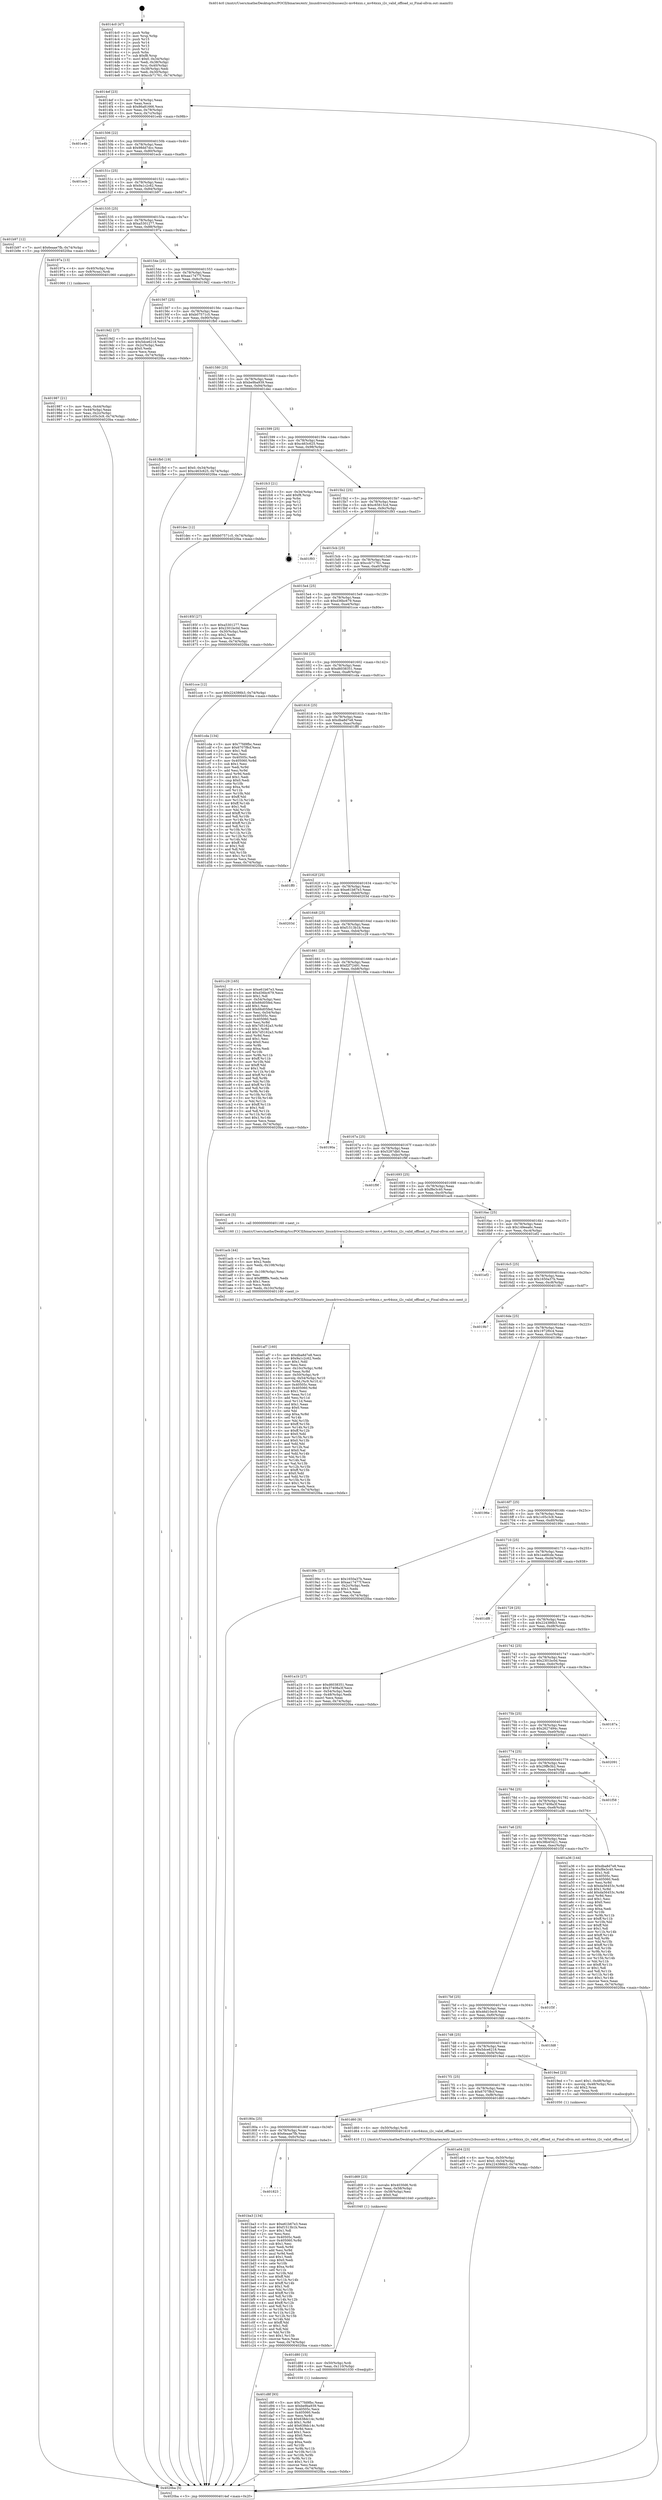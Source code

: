 digraph "0x4014c0" {
  label = "0x4014c0 (/mnt/c/Users/mathe/Desktop/tcc/POCII/binaries/extr_linuxdriversi2cbussesi2c-mv64xxx.c_mv64xxx_i2c_valid_offload_sz_Final-ollvm.out::main(0))"
  labelloc = "t"
  node[shape=record]

  Entry [label="",width=0.3,height=0.3,shape=circle,fillcolor=black,style=filled]
  "0x4014ef" [label="{
     0x4014ef [23]\l
     | [instrs]\l
     &nbsp;&nbsp;0x4014ef \<+3\>: mov -0x74(%rbp),%eax\l
     &nbsp;&nbsp;0x4014f2 \<+2\>: mov %eax,%ecx\l
     &nbsp;&nbsp;0x4014f4 \<+6\>: sub $0x86a81666,%ecx\l
     &nbsp;&nbsp;0x4014fa \<+3\>: mov %eax,-0x78(%rbp)\l
     &nbsp;&nbsp;0x4014fd \<+3\>: mov %ecx,-0x7c(%rbp)\l
     &nbsp;&nbsp;0x401500 \<+6\>: je 0000000000401e4b \<main+0x98b\>\l
  }"]
  "0x401e4b" [label="{
     0x401e4b\l
  }", style=dashed]
  "0x401506" [label="{
     0x401506 [22]\l
     | [instrs]\l
     &nbsp;&nbsp;0x401506 \<+5\>: jmp 000000000040150b \<main+0x4b\>\l
     &nbsp;&nbsp;0x40150b \<+3\>: mov -0x78(%rbp),%eax\l
     &nbsp;&nbsp;0x40150e \<+5\>: sub $0x98dd7dcc,%eax\l
     &nbsp;&nbsp;0x401513 \<+3\>: mov %eax,-0x80(%rbp)\l
     &nbsp;&nbsp;0x401516 \<+6\>: je 0000000000401ecb \<main+0xa0b\>\l
  }"]
  Exit [label="",width=0.3,height=0.3,shape=circle,fillcolor=black,style=filled,peripheries=2]
  "0x401ecb" [label="{
     0x401ecb\l
  }", style=dashed]
  "0x40151c" [label="{
     0x40151c [25]\l
     | [instrs]\l
     &nbsp;&nbsp;0x40151c \<+5\>: jmp 0000000000401521 \<main+0x61\>\l
     &nbsp;&nbsp;0x401521 \<+3\>: mov -0x78(%rbp),%eax\l
     &nbsp;&nbsp;0x401524 \<+5\>: sub $0x9a1c2c62,%eax\l
     &nbsp;&nbsp;0x401529 \<+6\>: mov %eax,-0x84(%rbp)\l
     &nbsp;&nbsp;0x40152f \<+6\>: je 0000000000401b97 \<main+0x6d7\>\l
  }"]
  "0x401d8f" [label="{
     0x401d8f [93]\l
     | [instrs]\l
     &nbsp;&nbsp;0x401d8f \<+5\>: mov $0x77fd9fbc,%eax\l
     &nbsp;&nbsp;0x401d94 \<+5\>: mov $0xbe9ba939,%esi\l
     &nbsp;&nbsp;0x401d99 \<+7\>: mov 0x40505c,%ecx\l
     &nbsp;&nbsp;0x401da0 \<+7\>: mov 0x405060,%edx\l
     &nbsp;&nbsp;0x401da7 \<+3\>: mov %ecx,%r8d\l
     &nbsp;&nbsp;0x401daa \<+7\>: sub $0x638dc14c,%r8d\l
     &nbsp;&nbsp;0x401db1 \<+4\>: sub $0x1,%r8d\l
     &nbsp;&nbsp;0x401db5 \<+7\>: add $0x638dc14c,%r8d\l
     &nbsp;&nbsp;0x401dbc \<+4\>: imul %r8d,%ecx\l
     &nbsp;&nbsp;0x401dc0 \<+3\>: and $0x1,%ecx\l
     &nbsp;&nbsp;0x401dc3 \<+3\>: cmp $0x0,%ecx\l
     &nbsp;&nbsp;0x401dc6 \<+4\>: sete %r9b\l
     &nbsp;&nbsp;0x401dca \<+3\>: cmp $0xa,%edx\l
     &nbsp;&nbsp;0x401dcd \<+4\>: setl %r10b\l
     &nbsp;&nbsp;0x401dd1 \<+3\>: mov %r9b,%r11b\l
     &nbsp;&nbsp;0x401dd4 \<+3\>: and %r10b,%r11b\l
     &nbsp;&nbsp;0x401dd7 \<+3\>: xor %r10b,%r9b\l
     &nbsp;&nbsp;0x401dda \<+3\>: or %r9b,%r11b\l
     &nbsp;&nbsp;0x401ddd \<+4\>: test $0x1,%r11b\l
     &nbsp;&nbsp;0x401de1 \<+3\>: cmovne %esi,%eax\l
     &nbsp;&nbsp;0x401de4 \<+3\>: mov %eax,-0x74(%rbp)\l
     &nbsp;&nbsp;0x401de7 \<+5\>: jmp 00000000004020ba \<main+0xbfa\>\l
  }"]
  "0x401b97" [label="{
     0x401b97 [12]\l
     | [instrs]\l
     &nbsp;&nbsp;0x401b97 \<+7\>: movl $0x6eaae7fb,-0x74(%rbp)\l
     &nbsp;&nbsp;0x401b9e \<+5\>: jmp 00000000004020ba \<main+0xbfa\>\l
  }"]
  "0x401535" [label="{
     0x401535 [25]\l
     | [instrs]\l
     &nbsp;&nbsp;0x401535 \<+5\>: jmp 000000000040153a \<main+0x7a\>\l
     &nbsp;&nbsp;0x40153a \<+3\>: mov -0x78(%rbp),%eax\l
     &nbsp;&nbsp;0x40153d \<+5\>: sub $0xa5301277,%eax\l
     &nbsp;&nbsp;0x401542 \<+6\>: mov %eax,-0x88(%rbp)\l
     &nbsp;&nbsp;0x401548 \<+6\>: je 000000000040197a \<main+0x4ba\>\l
  }"]
  "0x401d80" [label="{
     0x401d80 [15]\l
     | [instrs]\l
     &nbsp;&nbsp;0x401d80 \<+4\>: mov -0x50(%rbp),%rdi\l
     &nbsp;&nbsp;0x401d84 \<+6\>: mov %eax,-0x110(%rbp)\l
     &nbsp;&nbsp;0x401d8a \<+5\>: call 0000000000401030 \<free@plt\>\l
     | [calls]\l
     &nbsp;&nbsp;0x401030 \{1\} (unknown)\l
  }"]
  "0x40197a" [label="{
     0x40197a [13]\l
     | [instrs]\l
     &nbsp;&nbsp;0x40197a \<+4\>: mov -0x40(%rbp),%rax\l
     &nbsp;&nbsp;0x40197e \<+4\>: mov 0x8(%rax),%rdi\l
     &nbsp;&nbsp;0x401982 \<+5\>: call 0000000000401060 \<atoi@plt\>\l
     | [calls]\l
     &nbsp;&nbsp;0x401060 \{1\} (unknown)\l
  }"]
  "0x40154e" [label="{
     0x40154e [25]\l
     | [instrs]\l
     &nbsp;&nbsp;0x40154e \<+5\>: jmp 0000000000401553 \<main+0x93\>\l
     &nbsp;&nbsp;0x401553 \<+3\>: mov -0x78(%rbp),%eax\l
     &nbsp;&nbsp;0x401556 \<+5\>: sub $0xaa17477f,%eax\l
     &nbsp;&nbsp;0x40155b \<+6\>: mov %eax,-0x8c(%rbp)\l
     &nbsp;&nbsp;0x401561 \<+6\>: je 00000000004019d2 \<main+0x512\>\l
  }"]
  "0x401d69" [label="{
     0x401d69 [23]\l
     | [instrs]\l
     &nbsp;&nbsp;0x401d69 \<+10\>: movabs $0x4030d6,%rdi\l
     &nbsp;&nbsp;0x401d73 \<+3\>: mov %eax,-0x58(%rbp)\l
     &nbsp;&nbsp;0x401d76 \<+3\>: mov -0x58(%rbp),%esi\l
     &nbsp;&nbsp;0x401d79 \<+2\>: mov $0x0,%al\l
     &nbsp;&nbsp;0x401d7b \<+5\>: call 0000000000401040 \<printf@plt\>\l
     | [calls]\l
     &nbsp;&nbsp;0x401040 \{1\} (unknown)\l
  }"]
  "0x4019d2" [label="{
     0x4019d2 [27]\l
     | [instrs]\l
     &nbsp;&nbsp;0x4019d2 \<+5\>: mov $0xc65615cd,%eax\l
     &nbsp;&nbsp;0x4019d7 \<+5\>: mov $0x5dce6218,%ecx\l
     &nbsp;&nbsp;0x4019dc \<+3\>: mov -0x2c(%rbp),%edx\l
     &nbsp;&nbsp;0x4019df \<+3\>: cmp $0x0,%edx\l
     &nbsp;&nbsp;0x4019e2 \<+3\>: cmove %ecx,%eax\l
     &nbsp;&nbsp;0x4019e5 \<+3\>: mov %eax,-0x74(%rbp)\l
     &nbsp;&nbsp;0x4019e8 \<+5\>: jmp 00000000004020ba \<main+0xbfa\>\l
  }"]
  "0x401567" [label="{
     0x401567 [25]\l
     | [instrs]\l
     &nbsp;&nbsp;0x401567 \<+5\>: jmp 000000000040156c \<main+0xac\>\l
     &nbsp;&nbsp;0x40156c \<+3\>: mov -0x78(%rbp),%eax\l
     &nbsp;&nbsp;0x40156f \<+5\>: sub $0xb07571c5,%eax\l
     &nbsp;&nbsp;0x401574 \<+6\>: mov %eax,-0x90(%rbp)\l
     &nbsp;&nbsp;0x40157a \<+6\>: je 0000000000401fb0 \<main+0xaf0\>\l
  }"]
  "0x401823" [label="{
     0x401823\l
  }", style=dashed]
  "0x401fb0" [label="{
     0x401fb0 [19]\l
     | [instrs]\l
     &nbsp;&nbsp;0x401fb0 \<+7\>: movl $0x0,-0x34(%rbp)\l
     &nbsp;&nbsp;0x401fb7 \<+7\>: movl $0xc463c625,-0x74(%rbp)\l
     &nbsp;&nbsp;0x401fbe \<+5\>: jmp 00000000004020ba \<main+0xbfa\>\l
  }"]
  "0x401580" [label="{
     0x401580 [25]\l
     | [instrs]\l
     &nbsp;&nbsp;0x401580 \<+5\>: jmp 0000000000401585 \<main+0xc5\>\l
     &nbsp;&nbsp;0x401585 \<+3\>: mov -0x78(%rbp),%eax\l
     &nbsp;&nbsp;0x401588 \<+5\>: sub $0xbe9ba939,%eax\l
     &nbsp;&nbsp;0x40158d \<+6\>: mov %eax,-0x94(%rbp)\l
     &nbsp;&nbsp;0x401593 \<+6\>: je 0000000000401dec \<main+0x92c\>\l
  }"]
  "0x401ba3" [label="{
     0x401ba3 [134]\l
     | [instrs]\l
     &nbsp;&nbsp;0x401ba3 \<+5\>: mov $0xe61b67e3,%eax\l
     &nbsp;&nbsp;0x401ba8 \<+5\>: mov $0xf1513b1b,%ecx\l
     &nbsp;&nbsp;0x401bad \<+2\>: mov $0x1,%dl\l
     &nbsp;&nbsp;0x401baf \<+2\>: xor %esi,%esi\l
     &nbsp;&nbsp;0x401bb1 \<+7\>: mov 0x40505c,%edi\l
     &nbsp;&nbsp;0x401bb8 \<+8\>: mov 0x405060,%r8d\l
     &nbsp;&nbsp;0x401bc0 \<+3\>: sub $0x1,%esi\l
     &nbsp;&nbsp;0x401bc3 \<+3\>: mov %edi,%r9d\l
     &nbsp;&nbsp;0x401bc6 \<+3\>: add %esi,%r9d\l
     &nbsp;&nbsp;0x401bc9 \<+4\>: imul %r9d,%edi\l
     &nbsp;&nbsp;0x401bcd \<+3\>: and $0x1,%edi\l
     &nbsp;&nbsp;0x401bd0 \<+3\>: cmp $0x0,%edi\l
     &nbsp;&nbsp;0x401bd3 \<+4\>: sete %r10b\l
     &nbsp;&nbsp;0x401bd7 \<+4\>: cmp $0xa,%r8d\l
     &nbsp;&nbsp;0x401bdb \<+4\>: setl %r11b\l
     &nbsp;&nbsp;0x401bdf \<+3\>: mov %r10b,%bl\l
     &nbsp;&nbsp;0x401be2 \<+3\>: xor $0xff,%bl\l
     &nbsp;&nbsp;0x401be5 \<+3\>: mov %r11b,%r14b\l
     &nbsp;&nbsp;0x401be8 \<+4\>: xor $0xff,%r14b\l
     &nbsp;&nbsp;0x401bec \<+3\>: xor $0x1,%dl\l
     &nbsp;&nbsp;0x401bef \<+3\>: mov %bl,%r15b\l
     &nbsp;&nbsp;0x401bf2 \<+4\>: and $0xff,%r15b\l
     &nbsp;&nbsp;0x401bf6 \<+3\>: and %dl,%r10b\l
     &nbsp;&nbsp;0x401bf9 \<+3\>: mov %r14b,%r12b\l
     &nbsp;&nbsp;0x401bfc \<+4\>: and $0xff,%r12b\l
     &nbsp;&nbsp;0x401c00 \<+3\>: and %dl,%r11b\l
     &nbsp;&nbsp;0x401c03 \<+3\>: or %r10b,%r15b\l
     &nbsp;&nbsp;0x401c06 \<+3\>: or %r11b,%r12b\l
     &nbsp;&nbsp;0x401c09 \<+3\>: xor %r12b,%r15b\l
     &nbsp;&nbsp;0x401c0c \<+3\>: or %r14b,%bl\l
     &nbsp;&nbsp;0x401c0f \<+3\>: xor $0xff,%bl\l
     &nbsp;&nbsp;0x401c12 \<+3\>: or $0x1,%dl\l
     &nbsp;&nbsp;0x401c15 \<+2\>: and %dl,%bl\l
     &nbsp;&nbsp;0x401c17 \<+3\>: or %bl,%r15b\l
     &nbsp;&nbsp;0x401c1a \<+4\>: test $0x1,%r15b\l
     &nbsp;&nbsp;0x401c1e \<+3\>: cmovne %ecx,%eax\l
     &nbsp;&nbsp;0x401c21 \<+3\>: mov %eax,-0x74(%rbp)\l
     &nbsp;&nbsp;0x401c24 \<+5\>: jmp 00000000004020ba \<main+0xbfa\>\l
  }"]
  "0x401dec" [label="{
     0x401dec [12]\l
     | [instrs]\l
     &nbsp;&nbsp;0x401dec \<+7\>: movl $0xb07571c5,-0x74(%rbp)\l
     &nbsp;&nbsp;0x401df3 \<+5\>: jmp 00000000004020ba \<main+0xbfa\>\l
  }"]
  "0x401599" [label="{
     0x401599 [25]\l
     | [instrs]\l
     &nbsp;&nbsp;0x401599 \<+5\>: jmp 000000000040159e \<main+0xde\>\l
     &nbsp;&nbsp;0x40159e \<+3\>: mov -0x78(%rbp),%eax\l
     &nbsp;&nbsp;0x4015a1 \<+5\>: sub $0xc463c625,%eax\l
     &nbsp;&nbsp;0x4015a6 \<+6\>: mov %eax,-0x98(%rbp)\l
     &nbsp;&nbsp;0x4015ac \<+6\>: je 0000000000401fc3 \<main+0xb03\>\l
  }"]
  "0x40180a" [label="{
     0x40180a [25]\l
     | [instrs]\l
     &nbsp;&nbsp;0x40180a \<+5\>: jmp 000000000040180f \<main+0x34f\>\l
     &nbsp;&nbsp;0x40180f \<+3\>: mov -0x78(%rbp),%eax\l
     &nbsp;&nbsp;0x401812 \<+5\>: sub $0x6eaae7fb,%eax\l
     &nbsp;&nbsp;0x401817 \<+6\>: mov %eax,-0xfc(%rbp)\l
     &nbsp;&nbsp;0x40181d \<+6\>: je 0000000000401ba3 \<main+0x6e3\>\l
  }"]
  "0x401fc3" [label="{
     0x401fc3 [21]\l
     | [instrs]\l
     &nbsp;&nbsp;0x401fc3 \<+3\>: mov -0x34(%rbp),%eax\l
     &nbsp;&nbsp;0x401fc6 \<+7\>: add $0xf8,%rsp\l
     &nbsp;&nbsp;0x401fcd \<+1\>: pop %rbx\l
     &nbsp;&nbsp;0x401fce \<+2\>: pop %r12\l
     &nbsp;&nbsp;0x401fd0 \<+2\>: pop %r13\l
     &nbsp;&nbsp;0x401fd2 \<+2\>: pop %r14\l
     &nbsp;&nbsp;0x401fd4 \<+2\>: pop %r15\l
     &nbsp;&nbsp;0x401fd6 \<+1\>: pop %rbp\l
     &nbsp;&nbsp;0x401fd7 \<+1\>: ret\l
  }"]
  "0x4015b2" [label="{
     0x4015b2 [25]\l
     | [instrs]\l
     &nbsp;&nbsp;0x4015b2 \<+5\>: jmp 00000000004015b7 \<main+0xf7\>\l
     &nbsp;&nbsp;0x4015b7 \<+3\>: mov -0x78(%rbp),%eax\l
     &nbsp;&nbsp;0x4015ba \<+5\>: sub $0xc65615cd,%eax\l
     &nbsp;&nbsp;0x4015bf \<+6\>: mov %eax,-0x9c(%rbp)\l
     &nbsp;&nbsp;0x4015c5 \<+6\>: je 0000000000401f93 \<main+0xad3\>\l
  }"]
  "0x401d60" [label="{
     0x401d60 [9]\l
     | [instrs]\l
     &nbsp;&nbsp;0x401d60 \<+4\>: mov -0x50(%rbp),%rdi\l
     &nbsp;&nbsp;0x401d64 \<+5\>: call 0000000000401410 \<mv64xxx_i2c_valid_offload_sz\>\l
     | [calls]\l
     &nbsp;&nbsp;0x401410 \{1\} (/mnt/c/Users/mathe/Desktop/tcc/POCII/binaries/extr_linuxdriversi2cbussesi2c-mv64xxx.c_mv64xxx_i2c_valid_offload_sz_Final-ollvm.out::mv64xxx_i2c_valid_offload_sz)\l
  }"]
  "0x401f93" [label="{
     0x401f93\l
  }", style=dashed]
  "0x4015cb" [label="{
     0x4015cb [25]\l
     | [instrs]\l
     &nbsp;&nbsp;0x4015cb \<+5\>: jmp 00000000004015d0 \<main+0x110\>\l
     &nbsp;&nbsp;0x4015d0 \<+3\>: mov -0x78(%rbp),%eax\l
     &nbsp;&nbsp;0x4015d3 \<+5\>: sub $0xccb71761,%eax\l
     &nbsp;&nbsp;0x4015d8 \<+6\>: mov %eax,-0xa0(%rbp)\l
     &nbsp;&nbsp;0x4015de \<+6\>: je 000000000040185f \<main+0x39f\>\l
  }"]
  "0x401af7" [label="{
     0x401af7 [160]\l
     | [instrs]\l
     &nbsp;&nbsp;0x401af7 \<+5\>: mov $0xdba8d7e8,%ecx\l
     &nbsp;&nbsp;0x401afc \<+5\>: mov $0x9a1c2c62,%edx\l
     &nbsp;&nbsp;0x401b01 \<+3\>: mov $0x1,%dil\l
     &nbsp;&nbsp;0x401b04 \<+2\>: xor %esi,%esi\l
     &nbsp;&nbsp;0x401b06 \<+7\>: mov -0x10c(%rbp),%r8d\l
     &nbsp;&nbsp;0x401b0d \<+4\>: imul %eax,%r8d\l
     &nbsp;&nbsp;0x401b11 \<+4\>: mov -0x50(%rbp),%r9\l
     &nbsp;&nbsp;0x401b15 \<+4\>: movslq -0x54(%rbp),%r10\l
     &nbsp;&nbsp;0x401b19 \<+4\>: mov %r8d,(%r9,%r10,4)\l
     &nbsp;&nbsp;0x401b1d \<+7\>: mov 0x40505c,%eax\l
     &nbsp;&nbsp;0x401b24 \<+8\>: mov 0x405060,%r8d\l
     &nbsp;&nbsp;0x401b2c \<+3\>: sub $0x1,%esi\l
     &nbsp;&nbsp;0x401b2f \<+3\>: mov %eax,%r11d\l
     &nbsp;&nbsp;0x401b32 \<+3\>: add %esi,%r11d\l
     &nbsp;&nbsp;0x401b35 \<+4\>: imul %r11d,%eax\l
     &nbsp;&nbsp;0x401b39 \<+3\>: and $0x1,%eax\l
     &nbsp;&nbsp;0x401b3c \<+3\>: cmp $0x0,%eax\l
     &nbsp;&nbsp;0x401b3f \<+3\>: sete %bl\l
     &nbsp;&nbsp;0x401b42 \<+4\>: cmp $0xa,%r8d\l
     &nbsp;&nbsp;0x401b46 \<+4\>: setl %r14b\l
     &nbsp;&nbsp;0x401b4a \<+3\>: mov %bl,%r15b\l
     &nbsp;&nbsp;0x401b4d \<+4\>: xor $0xff,%r15b\l
     &nbsp;&nbsp;0x401b51 \<+3\>: mov %r14b,%r12b\l
     &nbsp;&nbsp;0x401b54 \<+4\>: xor $0xff,%r12b\l
     &nbsp;&nbsp;0x401b58 \<+4\>: xor $0x0,%dil\l
     &nbsp;&nbsp;0x401b5c \<+3\>: mov %r15b,%r13b\l
     &nbsp;&nbsp;0x401b5f \<+4\>: and $0x0,%r13b\l
     &nbsp;&nbsp;0x401b63 \<+3\>: and %dil,%bl\l
     &nbsp;&nbsp;0x401b66 \<+3\>: mov %r12b,%al\l
     &nbsp;&nbsp;0x401b69 \<+2\>: and $0x0,%al\l
     &nbsp;&nbsp;0x401b6b \<+3\>: and %dil,%r14b\l
     &nbsp;&nbsp;0x401b6e \<+3\>: or %bl,%r13b\l
     &nbsp;&nbsp;0x401b71 \<+3\>: or %r14b,%al\l
     &nbsp;&nbsp;0x401b74 \<+3\>: xor %al,%r13b\l
     &nbsp;&nbsp;0x401b77 \<+3\>: or %r12b,%r15b\l
     &nbsp;&nbsp;0x401b7a \<+4\>: xor $0xff,%r15b\l
     &nbsp;&nbsp;0x401b7e \<+4\>: or $0x0,%dil\l
     &nbsp;&nbsp;0x401b82 \<+3\>: and %dil,%r15b\l
     &nbsp;&nbsp;0x401b85 \<+3\>: or %r15b,%r13b\l
     &nbsp;&nbsp;0x401b88 \<+4\>: test $0x1,%r13b\l
     &nbsp;&nbsp;0x401b8c \<+3\>: cmovne %edx,%ecx\l
     &nbsp;&nbsp;0x401b8f \<+3\>: mov %ecx,-0x74(%rbp)\l
     &nbsp;&nbsp;0x401b92 \<+5\>: jmp 00000000004020ba \<main+0xbfa\>\l
  }"]
  "0x40185f" [label="{
     0x40185f [27]\l
     | [instrs]\l
     &nbsp;&nbsp;0x40185f \<+5\>: mov $0xa5301277,%eax\l
     &nbsp;&nbsp;0x401864 \<+5\>: mov $0x2301bc0d,%ecx\l
     &nbsp;&nbsp;0x401869 \<+3\>: mov -0x30(%rbp),%edx\l
     &nbsp;&nbsp;0x40186c \<+3\>: cmp $0x2,%edx\l
     &nbsp;&nbsp;0x40186f \<+3\>: cmovne %ecx,%eax\l
     &nbsp;&nbsp;0x401872 \<+3\>: mov %eax,-0x74(%rbp)\l
     &nbsp;&nbsp;0x401875 \<+5\>: jmp 00000000004020ba \<main+0xbfa\>\l
  }"]
  "0x4015e4" [label="{
     0x4015e4 [25]\l
     | [instrs]\l
     &nbsp;&nbsp;0x4015e4 \<+5\>: jmp 00000000004015e9 \<main+0x129\>\l
     &nbsp;&nbsp;0x4015e9 \<+3\>: mov -0x78(%rbp),%eax\l
     &nbsp;&nbsp;0x4015ec \<+5\>: sub $0xd36bc679,%eax\l
     &nbsp;&nbsp;0x4015f1 \<+6\>: mov %eax,-0xa4(%rbp)\l
     &nbsp;&nbsp;0x4015f7 \<+6\>: je 0000000000401cce \<main+0x80e\>\l
  }"]
  "0x4020ba" [label="{
     0x4020ba [5]\l
     | [instrs]\l
     &nbsp;&nbsp;0x4020ba \<+5\>: jmp 00000000004014ef \<main+0x2f\>\l
  }"]
  "0x4014c0" [label="{
     0x4014c0 [47]\l
     | [instrs]\l
     &nbsp;&nbsp;0x4014c0 \<+1\>: push %rbp\l
     &nbsp;&nbsp;0x4014c1 \<+3\>: mov %rsp,%rbp\l
     &nbsp;&nbsp;0x4014c4 \<+2\>: push %r15\l
     &nbsp;&nbsp;0x4014c6 \<+2\>: push %r14\l
     &nbsp;&nbsp;0x4014c8 \<+2\>: push %r13\l
     &nbsp;&nbsp;0x4014ca \<+2\>: push %r12\l
     &nbsp;&nbsp;0x4014cc \<+1\>: push %rbx\l
     &nbsp;&nbsp;0x4014cd \<+7\>: sub $0xf8,%rsp\l
     &nbsp;&nbsp;0x4014d4 \<+7\>: movl $0x0,-0x34(%rbp)\l
     &nbsp;&nbsp;0x4014db \<+3\>: mov %edi,-0x38(%rbp)\l
     &nbsp;&nbsp;0x4014de \<+4\>: mov %rsi,-0x40(%rbp)\l
     &nbsp;&nbsp;0x4014e2 \<+3\>: mov -0x38(%rbp),%edi\l
     &nbsp;&nbsp;0x4014e5 \<+3\>: mov %edi,-0x30(%rbp)\l
     &nbsp;&nbsp;0x4014e8 \<+7\>: movl $0xccb71761,-0x74(%rbp)\l
  }"]
  "0x401987" [label="{
     0x401987 [21]\l
     | [instrs]\l
     &nbsp;&nbsp;0x401987 \<+3\>: mov %eax,-0x44(%rbp)\l
     &nbsp;&nbsp;0x40198a \<+3\>: mov -0x44(%rbp),%eax\l
     &nbsp;&nbsp;0x40198d \<+3\>: mov %eax,-0x2c(%rbp)\l
     &nbsp;&nbsp;0x401990 \<+7\>: movl $0x1c05c3c9,-0x74(%rbp)\l
     &nbsp;&nbsp;0x401997 \<+5\>: jmp 00000000004020ba \<main+0xbfa\>\l
  }"]
  "0x401acb" [label="{
     0x401acb [44]\l
     | [instrs]\l
     &nbsp;&nbsp;0x401acb \<+2\>: xor %ecx,%ecx\l
     &nbsp;&nbsp;0x401acd \<+5\>: mov $0x2,%edx\l
     &nbsp;&nbsp;0x401ad2 \<+6\>: mov %edx,-0x108(%rbp)\l
     &nbsp;&nbsp;0x401ad8 \<+1\>: cltd\l
     &nbsp;&nbsp;0x401ad9 \<+6\>: mov -0x108(%rbp),%esi\l
     &nbsp;&nbsp;0x401adf \<+2\>: idiv %esi\l
     &nbsp;&nbsp;0x401ae1 \<+6\>: imul $0xfffffffe,%edx,%edx\l
     &nbsp;&nbsp;0x401ae7 \<+3\>: sub $0x1,%ecx\l
     &nbsp;&nbsp;0x401aea \<+2\>: sub %ecx,%edx\l
     &nbsp;&nbsp;0x401aec \<+6\>: mov %edx,-0x10c(%rbp)\l
     &nbsp;&nbsp;0x401af2 \<+5\>: call 0000000000401160 \<next_i\>\l
     | [calls]\l
     &nbsp;&nbsp;0x401160 \{1\} (/mnt/c/Users/mathe/Desktop/tcc/POCII/binaries/extr_linuxdriversi2cbussesi2c-mv64xxx.c_mv64xxx_i2c_valid_offload_sz_Final-ollvm.out::next_i)\l
  }"]
  "0x401cce" [label="{
     0x401cce [12]\l
     | [instrs]\l
     &nbsp;&nbsp;0x401cce \<+7\>: movl $0x224386b3,-0x74(%rbp)\l
     &nbsp;&nbsp;0x401cd5 \<+5\>: jmp 00000000004020ba \<main+0xbfa\>\l
  }"]
  "0x4015fd" [label="{
     0x4015fd [25]\l
     | [instrs]\l
     &nbsp;&nbsp;0x4015fd \<+5\>: jmp 0000000000401602 \<main+0x142\>\l
     &nbsp;&nbsp;0x401602 \<+3\>: mov -0x78(%rbp),%eax\l
     &nbsp;&nbsp;0x401605 \<+5\>: sub $0xd6038351,%eax\l
     &nbsp;&nbsp;0x40160a \<+6\>: mov %eax,-0xa8(%rbp)\l
     &nbsp;&nbsp;0x401610 \<+6\>: je 0000000000401cda \<main+0x81a\>\l
  }"]
  "0x401a04" [label="{
     0x401a04 [23]\l
     | [instrs]\l
     &nbsp;&nbsp;0x401a04 \<+4\>: mov %rax,-0x50(%rbp)\l
     &nbsp;&nbsp;0x401a08 \<+7\>: movl $0x0,-0x54(%rbp)\l
     &nbsp;&nbsp;0x401a0f \<+7\>: movl $0x224386b3,-0x74(%rbp)\l
     &nbsp;&nbsp;0x401a16 \<+5\>: jmp 00000000004020ba \<main+0xbfa\>\l
  }"]
  "0x401cda" [label="{
     0x401cda [134]\l
     | [instrs]\l
     &nbsp;&nbsp;0x401cda \<+5\>: mov $0x77fd9fbc,%eax\l
     &nbsp;&nbsp;0x401cdf \<+5\>: mov $0x6707f8cf,%ecx\l
     &nbsp;&nbsp;0x401ce4 \<+2\>: mov $0x1,%dl\l
     &nbsp;&nbsp;0x401ce6 \<+2\>: xor %esi,%esi\l
     &nbsp;&nbsp;0x401ce8 \<+7\>: mov 0x40505c,%edi\l
     &nbsp;&nbsp;0x401cef \<+8\>: mov 0x405060,%r8d\l
     &nbsp;&nbsp;0x401cf7 \<+3\>: sub $0x1,%esi\l
     &nbsp;&nbsp;0x401cfa \<+3\>: mov %edi,%r9d\l
     &nbsp;&nbsp;0x401cfd \<+3\>: add %esi,%r9d\l
     &nbsp;&nbsp;0x401d00 \<+4\>: imul %r9d,%edi\l
     &nbsp;&nbsp;0x401d04 \<+3\>: and $0x1,%edi\l
     &nbsp;&nbsp;0x401d07 \<+3\>: cmp $0x0,%edi\l
     &nbsp;&nbsp;0x401d0a \<+4\>: sete %r10b\l
     &nbsp;&nbsp;0x401d0e \<+4\>: cmp $0xa,%r8d\l
     &nbsp;&nbsp;0x401d12 \<+4\>: setl %r11b\l
     &nbsp;&nbsp;0x401d16 \<+3\>: mov %r10b,%bl\l
     &nbsp;&nbsp;0x401d19 \<+3\>: xor $0xff,%bl\l
     &nbsp;&nbsp;0x401d1c \<+3\>: mov %r11b,%r14b\l
     &nbsp;&nbsp;0x401d1f \<+4\>: xor $0xff,%r14b\l
     &nbsp;&nbsp;0x401d23 \<+3\>: xor $0x1,%dl\l
     &nbsp;&nbsp;0x401d26 \<+3\>: mov %bl,%r15b\l
     &nbsp;&nbsp;0x401d29 \<+4\>: and $0xff,%r15b\l
     &nbsp;&nbsp;0x401d2d \<+3\>: and %dl,%r10b\l
     &nbsp;&nbsp;0x401d30 \<+3\>: mov %r14b,%r12b\l
     &nbsp;&nbsp;0x401d33 \<+4\>: and $0xff,%r12b\l
     &nbsp;&nbsp;0x401d37 \<+3\>: and %dl,%r11b\l
     &nbsp;&nbsp;0x401d3a \<+3\>: or %r10b,%r15b\l
     &nbsp;&nbsp;0x401d3d \<+3\>: or %r11b,%r12b\l
     &nbsp;&nbsp;0x401d40 \<+3\>: xor %r12b,%r15b\l
     &nbsp;&nbsp;0x401d43 \<+3\>: or %r14b,%bl\l
     &nbsp;&nbsp;0x401d46 \<+3\>: xor $0xff,%bl\l
     &nbsp;&nbsp;0x401d49 \<+3\>: or $0x1,%dl\l
     &nbsp;&nbsp;0x401d4c \<+2\>: and %dl,%bl\l
     &nbsp;&nbsp;0x401d4e \<+3\>: or %bl,%r15b\l
     &nbsp;&nbsp;0x401d51 \<+4\>: test $0x1,%r15b\l
     &nbsp;&nbsp;0x401d55 \<+3\>: cmovne %ecx,%eax\l
     &nbsp;&nbsp;0x401d58 \<+3\>: mov %eax,-0x74(%rbp)\l
     &nbsp;&nbsp;0x401d5b \<+5\>: jmp 00000000004020ba \<main+0xbfa\>\l
  }"]
  "0x401616" [label="{
     0x401616 [25]\l
     | [instrs]\l
     &nbsp;&nbsp;0x401616 \<+5\>: jmp 000000000040161b \<main+0x15b\>\l
     &nbsp;&nbsp;0x40161b \<+3\>: mov -0x78(%rbp),%eax\l
     &nbsp;&nbsp;0x40161e \<+5\>: sub $0xdba8d7e8,%eax\l
     &nbsp;&nbsp;0x401623 \<+6\>: mov %eax,-0xac(%rbp)\l
     &nbsp;&nbsp;0x401629 \<+6\>: je 0000000000401ff0 \<main+0xb30\>\l
  }"]
  "0x4017f1" [label="{
     0x4017f1 [25]\l
     | [instrs]\l
     &nbsp;&nbsp;0x4017f1 \<+5\>: jmp 00000000004017f6 \<main+0x336\>\l
     &nbsp;&nbsp;0x4017f6 \<+3\>: mov -0x78(%rbp),%eax\l
     &nbsp;&nbsp;0x4017f9 \<+5\>: sub $0x6707f8cf,%eax\l
     &nbsp;&nbsp;0x4017fe \<+6\>: mov %eax,-0xf8(%rbp)\l
     &nbsp;&nbsp;0x401804 \<+6\>: je 0000000000401d60 \<main+0x8a0\>\l
  }"]
  "0x401ff0" [label="{
     0x401ff0\l
  }", style=dashed]
  "0x40162f" [label="{
     0x40162f [25]\l
     | [instrs]\l
     &nbsp;&nbsp;0x40162f \<+5\>: jmp 0000000000401634 \<main+0x174\>\l
     &nbsp;&nbsp;0x401634 \<+3\>: mov -0x78(%rbp),%eax\l
     &nbsp;&nbsp;0x401637 \<+5\>: sub $0xe61b67e3,%eax\l
     &nbsp;&nbsp;0x40163c \<+6\>: mov %eax,-0xb0(%rbp)\l
     &nbsp;&nbsp;0x401642 \<+6\>: je 000000000040203d \<main+0xb7d\>\l
  }"]
  "0x4019ed" [label="{
     0x4019ed [23]\l
     | [instrs]\l
     &nbsp;&nbsp;0x4019ed \<+7\>: movl $0x1,-0x48(%rbp)\l
     &nbsp;&nbsp;0x4019f4 \<+4\>: movslq -0x48(%rbp),%rax\l
     &nbsp;&nbsp;0x4019f8 \<+4\>: shl $0x2,%rax\l
     &nbsp;&nbsp;0x4019fc \<+3\>: mov %rax,%rdi\l
     &nbsp;&nbsp;0x4019ff \<+5\>: call 0000000000401050 \<malloc@plt\>\l
     | [calls]\l
     &nbsp;&nbsp;0x401050 \{1\} (unknown)\l
  }"]
  "0x40203d" [label="{
     0x40203d\l
  }", style=dashed]
  "0x401648" [label="{
     0x401648 [25]\l
     | [instrs]\l
     &nbsp;&nbsp;0x401648 \<+5\>: jmp 000000000040164d \<main+0x18d\>\l
     &nbsp;&nbsp;0x40164d \<+3\>: mov -0x78(%rbp),%eax\l
     &nbsp;&nbsp;0x401650 \<+5\>: sub $0xf1513b1b,%eax\l
     &nbsp;&nbsp;0x401655 \<+6\>: mov %eax,-0xb4(%rbp)\l
     &nbsp;&nbsp;0x40165b \<+6\>: je 0000000000401c29 \<main+0x769\>\l
  }"]
  "0x4017d8" [label="{
     0x4017d8 [25]\l
     | [instrs]\l
     &nbsp;&nbsp;0x4017d8 \<+5\>: jmp 00000000004017dd \<main+0x31d\>\l
     &nbsp;&nbsp;0x4017dd \<+3\>: mov -0x78(%rbp),%eax\l
     &nbsp;&nbsp;0x4017e0 \<+5\>: sub $0x5dce6218,%eax\l
     &nbsp;&nbsp;0x4017e5 \<+6\>: mov %eax,-0xf4(%rbp)\l
     &nbsp;&nbsp;0x4017eb \<+6\>: je 00000000004019ed \<main+0x52d\>\l
  }"]
  "0x401c29" [label="{
     0x401c29 [165]\l
     | [instrs]\l
     &nbsp;&nbsp;0x401c29 \<+5\>: mov $0xe61b67e3,%eax\l
     &nbsp;&nbsp;0x401c2e \<+5\>: mov $0xd36bc679,%ecx\l
     &nbsp;&nbsp;0x401c33 \<+2\>: mov $0x1,%dl\l
     &nbsp;&nbsp;0x401c35 \<+3\>: mov -0x54(%rbp),%esi\l
     &nbsp;&nbsp;0x401c38 \<+6\>: sub $0x66d05fed,%esi\l
     &nbsp;&nbsp;0x401c3e \<+3\>: add $0x1,%esi\l
     &nbsp;&nbsp;0x401c41 \<+6\>: add $0x66d05fed,%esi\l
     &nbsp;&nbsp;0x401c47 \<+3\>: mov %esi,-0x54(%rbp)\l
     &nbsp;&nbsp;0x401c4a \<+7\>: mov 0x40505c,%esi\l
     &nbsp;&nbsp;0x401c51 \<+7\>: mov 0x405060,%edi\l
     &nbsp;&nbsp;0x401c58 \<+3\>: mov %esi,%r8d\l
     &nbsp;&nbsp;0x401c5b \<+7\>: sub $0x7d5162a3,%r8d\l
     &nbsp;&nbsp;0x401c62 \<+4\>: sub $0x1,%r8d\l
     &nbsp;&nbsp;0x401c66 \<+7\>: add $0x7d5162a3,%r8d\l
     &nbsp;&nbsp;0x401c6d \<+4\>: imul %r8d,%esi\l
     &nbsp;&nbsp;0x401c71 \<+3\>: and $0x1,%esi\l
     &nbsp;&nbsp;0x401c74 \<+3\>: cmp $0x0,%esi\l
     &nbsp;&nbsp;0x401c77 \<+4\>: sete %r9b\l
     &nbsp;&nbsp;0x401c7b \<+3\>: cmp $0xa,%edi\l
     &nbsp;&nbsp;0x401c7e \<+4\>: setl %r10b\l
     &nbsp;&nbsp;0x401c82 \<+3\>: mov %r9b,%r11b\l
     &nbsp;&nbsp;0x401c85 \<+4\>: xor $0xff,%r11b\l
     &nbsp;&nbsp;0x401c89 \<+3\>: mov %r10b,%bl\l
     &nbsp;&nbsp;0x401c8c \<+3\>: xor $0xff,%bl\l
     &nbsp;&nbsp;0x401c8f \<+3\>: xor $0x1,%dl\l
     &nbsp;&nbsp;0x401c92 \<+3\>: mov %r11b,%r14b\l
     &nbsp;&nbsp;0x401c95 \<+4\>: and $0xff,%r14b\l
     &nbsp;&nbsp;0x401c99 \<+3\>: and %dl,%r9b\l
     &nbsp;&nbsp;0x401c9c \<+3\>: mov %bl,%r15b\l
     &nbsp;&nbsp;0x401c9f \<+4\>: and $0xff,%r15b\l
     &nbsp;&nbsp;0x401ca3 \<+3\>: and %dl,%r10b\l
     &nbsp;&nbsp;0x401ca6 \<+3\>: or %r9b,%r14b\l
     &nbsp;&nbsp;0x401ca9 \<+3\>: or %r10b,%r15b\l
     &nbsp;&nbsp;0x401cac \<+3\>: xor %r15b,%r14b\l
     &nbsp;&nbsp;0x401caf \<+3\>: or %bl,%r11b\l
     &nbsp;&nbsp;0x401cb2 \<+4\>: xor $0xff,%r11b\l
     &nbsp;&nbsp;0x401cb6 \<+3\>: or $0x1,%dl\l
     &nbsp;&nbsp;0x401cb9 \<+3\>: and %dl,%r11b\l
     &nbsp;&nbsp;0x401cbc \<+3\>: or %r11b,%r14b\l
     &nbsp;&nbsp;0x401cbf \<+4\>: test $0x1,%r14b\l
     &nbsp;&nbsp;0x401cc3 \<+3\>: cmovne %ecx,%eax\l
     &nbsp;&nbsp;0x401cc6 \<+3\>: mov %eax,-0x74(%rbp)\l
     &nbsp;&nbsp;0x401cc9 \<+5\>: jmp 00000000004020ba \<main+0xbfa\>\l
  }"]
  "0x401661" [label="{
     0x401661 [25]\l
     | [instrs]\l
     &nbsp;&nbsp;0x401661 \<+5\>: jmp 0000000000401666 \<main+0x1a6\>\l
     &nbsp;&nbsp;0x401666 \<+3\>: mov -0x78(%rbp),%eax\l
     &nbsp;&nbsp;0x401669 \<+5\>: sub $0xf2f72491,%eax\l
     &nbsp;&nbsp;0x40166e \<+6\>: mov %eax,-0xb8(%rbp)\l
     &nbsp;&nbsp;0x401674 \<+6\>: je 000000000040190a \<main+0x44a\>\l
  }"]
  "0x401fd8" [label="{
     0x401fd8\l
  }", style=dashed]
  "0x40190a" [label="{
     0x40190a\l
  }", style=dashed]
  "0x40167a" [label="{
     0x40167a [25]\l
     | [instrs]\l
     &nbsp;&nbsp;0x40167a \<+5\>: jmp 000000000040167f \<main+0x1bf\>\l
     &nbsp;&nbsp;0x40167f \<+3\>: mov -0x78(%rbp),%eax\l
     &nbsp;&nbsp;0x401682 \<+5\>: sub $0x5287db0,%eax\l
     &nbsp;&nbsp;0x401687 \<+6\>: mov %eax,-0xbc(%rbp)\l
     &nbsp;&nbsp;0x40168d \<+6\>: je 0000000000401f9f \<main+0xadf\>\l
  }"]
  "0x4017bf" [label="{
     0x4017bf [25]\l
     | [instrs]\l
     &nbsp;&nbsp;0x4017bf \<+5\>: jmp 00000000004017c4 \<main+0x304\>\l
     &nbsp;&nbsp;0x4017c4 \<+3\>: mov -0x78(%rbp),%eax\l
     &nbsp;&nbsp;0x4017c7 \<+5\>: sub $0x46d10ec9,%eax\l
     &nbsp;&nbsp;0x4017cc \<+6\>: mov %eax,-0xf0(%rbp)\l
     &nbsp;&nbsp;0x4017d2 \<+6\>: je 0000000000401fd8 \<main+0xb18\>\l
  }"]
  "0x401f9f" [label="{
     0x401f9f\l
  }", style=dashed]
  "0x401693" [label="{
     0x401693 [25]\l
     | [instrs]\l
     &nbsp;&nbsp;0x401693 \<+5\>: jmp 0000000000401698 \<main+0x1d8\>\l
     &nbsp;&nbsp;0x401698 \<+3\>: mov -0x78(%rbp),%eax\l
     &nbsp;&nbsp;0x40169b \<+5\>: sub $0xf8e3c40,%eax\l
     &nbsp;&nbsp;0x4016a0 \<+6\>: mov %eax,-0xc0(%rbp)\l
     &nbsp;&nbsp;0x4016a6 \<+6\>: je 0000000000401ac6 \<main+0x606\>\l
  }"]
  "0x401f3f" [label="{
     0x401f3f\l
  }", style=dashed]
  "0x401ac6" [label="{
     0x401ac6 [5]\l
     | [instrs]\l
     &nbsp;&nbsp;0x401ac6 \<+5\>: call 0000000000401160 \<next_i\>\l
     | [calls]\l
     &nbsp;&nbsp;0x401160 \{1\} (/mnt/c/Users/mathe/Desktop/tcc/POCII/binaries/extr_linuxdriversi2cbussesi2c-mv64xxx.c_mv64xxx_i2c_valid_offload_sz_Final-ollvm.out::next_i)\l
  }"]
  "0x4016ac" [label="{
     0x4016ac [25]\l
     | [instrs]\l
     &nbsp;&nbsp;0x4016ac \<+5\>: jmp 00000000004016b1 \<main+0x1f1\>\l
     &nbsp;&nbsp;0x4016b1 \<+3\>: mov -0x78(%rbp),%eax\l
     &nbsp;&nbsp;0x4016b4 \<+5\>: sub $0x149eea6c,%eax\l
     &nbsp;&nbsp;0x4016b9 \<+6\>: mov %eax,-0xc4(%rbp)\l
     &nbsp;&nbsp;0x4016bf \<+6\>: je 0000000000401ef2 \<main+0xa32\>\l
  }"]
  "0x4017a6" [label="{
     0x4017a6 [25]\l
     | [instrs]\l
     &nbsp;&nbsp;0x4017a6 \<+5\>: jmp 00000000004017ab \<main+0x2eb\>\l
     &nbsp;&nbsp;0x4017ab \<+3\>: mov -0x78(%rbp),%eax\l
     &nbsp;&nbsp;0x4017ae \<+5\>: sub $0x38b45421,%eax\l
     &nbsp;&nbsp;0x4017b3 \<+6\>: mov %eax,-0xec(%rbp)\l
     &nbsp;&nbsp;0x4017b9 \<+6\>: je 0000000000401f3f \<main+0xa7f\>\l
  }"]
  "0x401ef2" [label="{
     0x401ef2\l
  }", style=dashed]
  "0x4016c5" [label="{
     0x4016c5 [25]\l
     | [instrs]\l
     &nbsp;&nbsp;0x4016c5 \<+5\>: jmp 00000000004016ca \<main+0x20a\>\l
     &nbsp;&nbsp;0x4016ca \<+3\>: mov -0x78(%rbp),%eax\l
     &nbsp;&nbsp;0x4016cd \<+5\>: sub $0x1650a37b,%eax\l
     &nbsp;&nbsp;0x4016d2 \<+6\>: mov %eax,-0xc8(%rbp)\l
     &nbsp;&nbsp;0x4016d8 \<+6\>: je 00000000004019b7 \<main+0x4f7\>\l
  }"]
  "0x401a36" [label="{
     0x401a36 [144]\l
     | [instrs]\l
     &nbsp;&nbsp;0x401a36 \<+5\>: mov $0xdba8d7e8,%eax\l
     &nbsp;&nbsp;0x401a3b \<+5\>: mov $0xf8e3c40,%ecx\l
     &nbsp;&nbsp;0x401a40 \<+2\>: mov $0x1,%dl\l
     &nbsp;&nbsp;0x401a42 \<+7\>: mov 0x40505c,%esi\l
     &nbsp;&nbsp;0x401a49 \<+7\>: mov 0x405060,%edi\l
     &nbsp;&nbsp;0x401a50 \<+3\>: mov %esi,%r8d\l
     &nbsp;&nbsp;0x401a53 \<+7\>: sub $0xda56453c,%r8d\l
     &nbsp;&nbsp;0x401a5a \<+4\>: sub $0x1,%r8d\l
     &nbsp;&nbsp;0x401a5e \<+7\>: add $0xda56453c,%r8d\l
     &nbsp;&nbsp;0x401a65 \<+4\>: imul %r8d,%esi\l
     &nbsp;&nbsp;0x401a69 \<+3\>: and $0x1,%esi\l
     &nbsp;&nbsp;0x401a6c \<+3\>: cmp $0x0,%esi\l
     &nbsp;&nbsp;0x401a6f \<+4\>: sete %r9b\l
     &nbsp;&nbsp;0x401a73 \<+3\>: cmp $0xa,%edi\l
     &nbsp;&nbsp;0x401a76 \<+4\>: setl %r10b\l
     &nbsp;&nbsp;0x401a7a \<+3\>: mov %r9b,%r11b\l
     &nbsp;&nbsp;0x401a7d \<+4\>: xor $0xff,%r11b\l
     &nbsp;&nbsp;0x401a81 \<+3\>: mov %r10b,%bl\l
     &nbsp;&nbsp;0x401a84 \<+3\>: xor $0xff,%bl\l
     &nbsp;&nbsp;0x401a87 \<+3\>: xor $0x1,%dl\l
     &nbsp;&nbsp;0x401a8a \<+3\>: mov %r11b,%r14b\l
     &nbsp;&nbsp;0x401a8d \<+4\>: and $0xff,%r14b\l
     &nbsp;&nbsp;0x401a91 \<+3\>: and %dl,%r9b\l
     &nbsp;&nbsp;0x401a94 \<+3\>: mov %bl,%r15b\l
     &nbsp;&nbsp;0x401a97 \<+4\>: and $0xff,%r15b\l
     &nbsp;&nbsp;0x401a9b \<+3\>: and %dl,%r10b\l
     &nbsp;&nbsp;0x401a9e \<+3\>: or %r9b,%r14b\l
     &nbsp;&nbsp;0x401aa1 \<+3\>: or %r10b,%r15b\l
     &nbsp;&nbsp;0x401aa4 \<+3\>: xor %r15b,%r14b\l
     &nbsp;&nbsp;0x401aa7 \<+3\>: or %bl,%r11b\l
     &nbsp;&nbsp;0x401aaa \<+4\>: xor $0xff,%r11b\l
     &nbsp;&nbsp;0x401aae \<+3\>: or $0x1,%dl\l
     &nbsp;&nbsp;0x401ab1 \<+3\>: and %dl,%r11b\l
     &nbsp;&nbsp;0x401ab4 \<+3\>: or %r11b,%r14b\l
     &nbsp;&nbsp;0x401ab7 \<+4\>: test $0x1,%r14b\l
     &nbsp;&nbsp;0x401abb \<+3\>: cmovne %ecx,%eax\l
     &nbsp;&nbsp;0x401abe \<+3\>: mov %eax,-0x74(%rbp)\l
     &nbsp;&nbsp;0x401ac1 \<+5\>: jmp 00000000004020ba \<main+0xbfa\>\l
  }"]
  "0x4019b7" [label="{
     0x4019b7\l
  }", style=dashed]
  "0x4016de" [label="{
     0x4016de [25]\l
     | [instrs]\l
     &nbsp;&nbsp;0x4016de \<+5\>: jmp 00000000004016e3 \<main+0x223\>\l
     &nbsp;&nbsp;0x4016e3 \<+3\>: mov -0x78(%rbp),%eax\l
     &nbsp;&nbsp;0x4016e6 \<+5\>: sub $0x1972f0c4,%eax\l
     &nbsp;&nbsp;0x4016eb \<+6\>: mov %eax,-0xcc(%rbp)\l
     &nbsp;&nbsp;0x4016f1 \<+6\>: je 000000000040196e \<main+0x4ae\>\l
  }"]
  "0x40178d" [label="{
     0x40178d [25]\l
     | [instrs]\l
     &nbsp;&nbsp;0x40178d \<+5\>: jmp 0000000000401792 \<main+0x2d2\>\l
     &nbsp;&nbsp;0x401792 \<+3\>: mov -0x78(%rbp),%eax\l
     &nbsp;&nbsp;0x401795 \<+5\>: sub $0x37408a3f,%eax\l
     &nbsp;&nbsp;0x40179a \<+6\>: mov %eax,-0xe8(%rbp)\l
     &nbsp;&nbsp;0x4017a0 \<+6\>: je 0000000000401a36 \<main+0x576\>\l
  }"]
  "0x40196e" [label="{
     0x40196e\l
  }", style=dashed]
  "0x4016f7" [label="{
     0x4016f7 [25]\l
     | [instrs]\l
     &nbsp;&nbsp;0x4016f7 \<+5\>: jmp 00000000004016fc \<main+0x23c\>\l
     &nbsp;&nbsp;0x4016fc \<+3\>: mov -0x78(%rbp),%eax\l
     &nbsp;&nbsp;0x4016ff \<+5\>: sub $0x1c05c3c9,%eax\l
     &nbsp;&nbsp;0x401704 \<+6\>: mov %eax,-0xd0(%rbp)\l
     &nbsp;&nbsp;0x40170a \<+6\>: je 000000000040199c \<main+0x4dc\>\l
  }"]
  "0x401f58" [label="{
     0x401f58\l
  }", style=dashed]
  "0x40199c" [label="{
     0x40199c [27]\l
     | [instrs]\l
     &nbsp;&nbsp;0x40199c \<+5\>: mov $0x1650a37b,%eax\l
     &nbsp;&nbsp;0x4019a1 \<+5\>: mov $0xaa17477f,%ecx\l
     &nbsp;&nbsp;0x4019a6 \<+3\>: mov -0x2c(%rbp),%edx\l
     &nbsp;&nbsp;0x4019a9 \<+3\>: cmp $0x1,%edx\l
     &nbsp;&nbsp;0x4019ac \<+3\>: cmovl %ecx,%eax\l
     &nbsp;&nbsp;0x4019af \<+3\>: mov %eax,-0x74(%rbp)\l
     &nbsp;&nbsp;0x4019b2 \<+5\>: jmp 00000000004020ba \<main+0xbfa\>\l
  }"]
  "0x401710" [label="{
     0x401710 [25]\l
     | [instrs]\l
     &nbsp;&nbsp;0x401710 \<+5\>: jmp 0000000000401715 \<main+0x255\>\l
     &nbsp;&nbsp;0x401715 \<+3\>: mov -0x78(%rbp),%eax\l
     &nbsp;&nbsp;0x401718 \<+5\>: sub $0x1ea6fcde,%eax\l
     &nbsp;&nbsp;0x40171d \<+6\>: mov %eax,-0xd4(%rbp)\l
     &nbsp;&nbsp;0x401723 \<+6\>: je 0000000000401df8 \<main+0x938\>\l
  }"]
  "0x401774" [label="{
     0x401774 [25]\l
     | [instrs]\l
     &nbsp;&nbsp;0x401774 \<+5\>: jmp 0000000000401779 \<main+0x2b9\>\l
     &nbsp;&nbsp;0x401779 \<+3\>: mov -0x78(%rbp),%eax\l
     &nbsp;&nbsp;0x40177c \<+5\>: sub $0x29ffe3b2,%eax\l
     &nbsp;&nbsp;0x401781 \<+6\>: mov %eax,-0xe4(%rbp)\l
     &nbsp;&nbsp;0x401787 \<+6\>: je 0000000000401f58 \<main+0xa98\>\l
  }"]
  "0x401df8" [label="{
     0x401df8\l
  }", style=dashed]
  "0x401729" [label="{
     0x401729 [25]\l
     | [instrs]\l
     &nbsp;&nbsp;0x401729 \<+5\>: jmp 000000000040172e \<main+0x26e\>\l
     &nbsp;&nbsp;0x40172e \<+3\>: mov -0x78(%rbp),%eax\l
     &nbsp;&nbsp;0x401731 \<+5\>: sub $0x224386b3,%eax\l
     &nbsp;&nbsp;0x401736 \<+6\>: mov %eax,-0xd8(%rbp)\l
     &nbsp;&nbsp;0x40173c \<+6\>: je 0000000000401a1b \<main+0x55b\>\l
  }"]
  "0x402091" [label="{
     0x402091\l
  }", style=dashed]
  "0x401a1b" [label="{
     0x401a1b [27]\l
     | [instrs]\l
     &nbsp;&nbsp;0x401a1b \<+5\>: mov $0xd6038351,%eax\l
     &nbsp;&nbsp;0x401a20 \<+5\>: mov $0x37408a3f,%ecx\l
     &nbsp;&nbsp;0x401a25 \<+3\>: mov -0x54(%rbp),%edx\l
     &nbsp;&nbsp;0x401a28 \<+3\>: cmp -0x48(%rbp),%edx\l
     &nbsp;&nbsp;0x401a2b \<+3\>: cmovl %ecx,%eax\l
     &nbsp;&nbsp;0x401a2e \<+3\>: mov %eax,-0x74(%rbp)\l
     &nbsp;&nbsp;0x401a31 \<+5\>: jmp 00000000004020ba \<main+0xbfa\>\l
  }"]
  "0x401742" [label="{
     0x401742 [25]\l
     | [instrs]\l
     &nbsp;&nbsp;0x401742 \<+5\>: jmp 0000000000401747 \<main+0x287\>\l
     &nbsp;&nbsp;0x401747 \<+3\>: mov -0x78(%rbp),%eax\l
     &nbsp;&nbsp;0x40174a \<+5\>: sub $0x2301bc0d,%eax\l
     &nbsp;&nbsp;0x40174f \<+6\>: mov %eax,-0xdc(%rbp)\l
     &nbsp;&nbsp;0x401755 \<+6\>: je 000000000040187a \<main+0x3ba\>\l
  }"]
  "0x40175b" [label="{
     0x40175b [25]\l
     | [instrs]\l
     &nbsp;&nbsp;0x40175b \<+5\>: jmp 0000000000401760 \<main+0x2a0\>\l
     &nbsp;&nbsp;0x401760 \<+3\>: mov -0x78(%rbp),%eax\l
     &nbsp;&nbsp;0x401763 \<+5\>: sub $0x2627494c,%eax\l
     &nbsp;&nbsp;0x401768 \<+6\>: mov %eax,-0xe0(%rbp)\l
     &nbsp;&nbsp;0x40176e \<+6\>: je 0000000000402091 \<main+0xbd1\>\l
  }"]
  "0x40187a" [label="{
     0x40187a\l
  }", style=dashed]
  Entry -> "0x4014c0" [label=" 1"]
  "0x4014ef" -> "0x401e4b" [label=" 0"]
  "0x4014ef" -> "0x401506" [label=" 18"]
  "0x401fc3" -> Exit [label=" 1"]
  "0x401506" -> "0x401ecb" [label=" 0"]
  "0x401506" -> "0x40151c" [label=" 18"]
  "0x401fb0" -> "0x4020ba" [label=" 1"]
  "0x40151c" -> "0x401b97" [label=" 1"]
  "0x40151c" -> "0x401535" [label=" 17"]
  "0x401dec" -> "0x4020ba" [label=" 1"]
  "0x401535" -> "0x40197a" [label=" 1"]
  "0x401535" -> "0x40154e" [label=" 16"]
  "0x401d8f" -> "0x4020ba" [label=" 1"]
  "0x40154e" -> "0x4019d2" [label=" 1"]
  "0x40154e" -> "0x401567" [label=" 15"]
  "0x401d80" -> "0x401d8f" [label=" 1"]
  "0x401567" -> "0x401fb0" [label=" 1"]
  "0x401567" -> "0x401580" [label=" 14"]
  "0x401d69" -> "0x401d80" [label=" 1"]
  "0x401580" -> "0x401dec" [label=" 1"]
  "0x401580" -> "0x401599" [label=" 13"]
  "0x401d60" -> "0x401d69" [label=" 1"]
  "0x401599" -> "0x401fc3" [label=" 1"]
  "0x401599" -> "0x4015b2" [label=" 12"]
  "0x401cce" -> "0x4020ba" [label=" 1"]
  "0x4015b2" -> "0x401f93" [label=" 0"]
  "0x4015b2" -> "0x4015cb" [label=" 12"]
  "0x401c29" -> "0x4020ba" [label=" 1"]
  "0x4015cb" -> "0x40185f" [label=" 1"]
  "0x4015cb" -> "0x4015e4" [label=" 11"]
  "0x40185f" -> "0x4020ba" [label=" 1"]
  "0x4014c0" -> "0x4014ef" [label=" 1"]
  "0x4020ba" -> "0x4014ef" [label=" 17"]
  "0x40197a" -> "0x401987" [label=" 1"]
  "0x401987" -> "0x4020ba" [label=" 1"]
  "0x40180a" -> "0x401823" [label=" 0"]
  "0x4015e4" -> "0x401cce" [label=" 1"]
  "0x4015e4" -> "0x4015fd" [label=" 10"]
  "0x40180a" -> "0x401ba3" [label=" 1"]
  "0x4015fd" -> "0x401cda" [label=" 1"]
  "0x4015fd" -> "0x401616" [label=" 9"]
  "0x401cda" -> "0x4020ba" [label=" 1"]
  "0x401616" -> "0x401ff0" [label=" 0"]
  "0x401616" -> "0x40162f" [label=" 9"]
  "0x4017f1" -> "0x40180a" [label=" 1"]
  "0x40162f" -> "0x40203d" [label=" 0"]
  "0x40162f" -> "0x401648" [label=" 9"]
  "0x4017f1" -> "0x401d60" [label=" 1"]
  "0x401648" -> "0x401c29" [label=" 1"]
  "0x401648" -> "0x401661" [label=" 8"]
  "0x401b97" -> "0x4020ba" [label=" 1"]
  "0x401661" -> "0x40190a" [label=" 0"]
  "0x401661" -> "0x40167a" [label=" 8"]
  "0x401af7" -> "0x4020ba" [label=" 1"]
  "0x40167a" -> "0x401f9f" [label=" 0"]
  "0x40167a" -> "0x401693" [label=" 8"]
  "0x401ac6" -> "0x401acb" [label=" 1"]
  "0x401693" -> "0x401ac6" [label=" 1"]
  "0x401693" -> "0x4016ac" [label=" 7"]
  "0x401a36" -> "0x4020ba" [label=" 1"]
  "0x4016ac" -> "0x401ef2" [label=" 0"]
  "0x4016ac" -> "0x4016c5" [label=" 7"]
  "0x401a04" -> "0x4020ba" [label=" 1"]
  "0x4016c5" -> "0x4019b7" [label=" 0"]
  "0x4016c5" -> "0x4016de" [label=" 7"]
  "0x4019ed" -> "0x401a04" [label=" 1"]
  "0x4016de" -> "0x40196e" [label=" 0"]
  "0x4016de" -> "0x4016f7" [label=" 7"]
  "0x4017d8" -> "0x4019ed" [label=" 1"]
  "0x4016f7" -> "0x40199c" [label=" 1"]
  "0x4016f7" -> "0x401710" [label=" 6"]
  "0x40199c" -> "0x4020ba" [label=" 1"]
  "0x4019d2" -> "0x4020ba" [label=" 1"]
  "0x401ba3" -> "0x4020ba" [label=" 1"]
  "0x401710" -> "0x401df8" [label=" 0"]
  "0x401710" -> "0x401729" [label=" 6"]
  "0x4017bf" -> "0x401fd8" [label=" 0"]
  "0x401729" -> "0x401a1b" [label=" 2"]
  "0x401729" -> "0x401742" [label=" 4"]
  "0x401acb" -> "0x401af7" [label=" 1"]
  "0x401742" -> "0x40187a" [label=" 0"]
  "0x401742" -> "0x40175b" [label=" 4"]
  "0x4017a6" -> "0x4017bf" [label=" 3"]
  "0x40175b" -> "0x402091" [label=" 0"]
  "0x40175b" -> "0x401774" [label=" 4"]
  "0x4017bf" -> "0x4017d8" [label=" 3"]
  "0x401774" -> "0x401f58" [label=" 0"]
  "0x401774" -> "0x40178d" [label=" 4"]
  "0x4017d8" -> "0x4017f1" [label=" 2"]
  "0x40178d" -> "0x401a36" [label=" 1"]
  "0x40178d" -> "0x4017a6" [label=" 3"]
  "0x401a1b" -> "0x4020ba" [label=" 2"]
  "0x4017a6" -> "0x401f3f" [label=" 0"]
}

